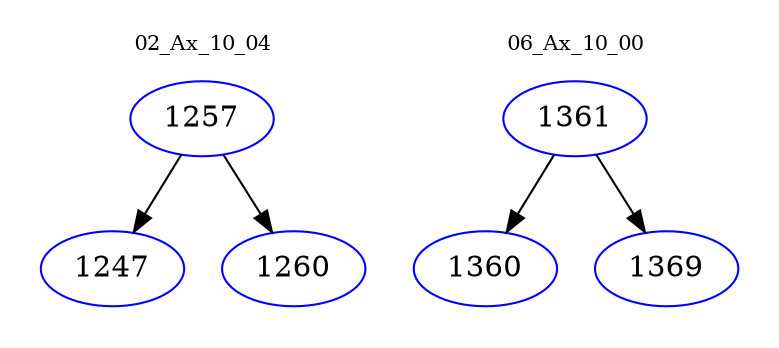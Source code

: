digraph{
subgraph cluster_0 {
color = white
label = "02_Ax_10_04";
fontsize=10;
T0_1257 [label="1257", color="blue"]
T0_1257 -> T0_1247 [color="black"]
T0_1247 [label="1247", color="blue"]
T0_1257 -> T0_1260 [color="black"]
T0_1260 [label="1260", color="blue"]
}
subgraph cluster_1 {
color = white
label = "06_Ax_10_00";
fontsize=10;
T1_1361 [label="1361", color="blue"]
T1_1361 -> T1_1360 [color="black"]
T1_1360 [label="1360", color="blue"]
T1_1361 -> T1_1369 [color="black"]
T1_1369 [label="1369", color="blue"]
}
}
